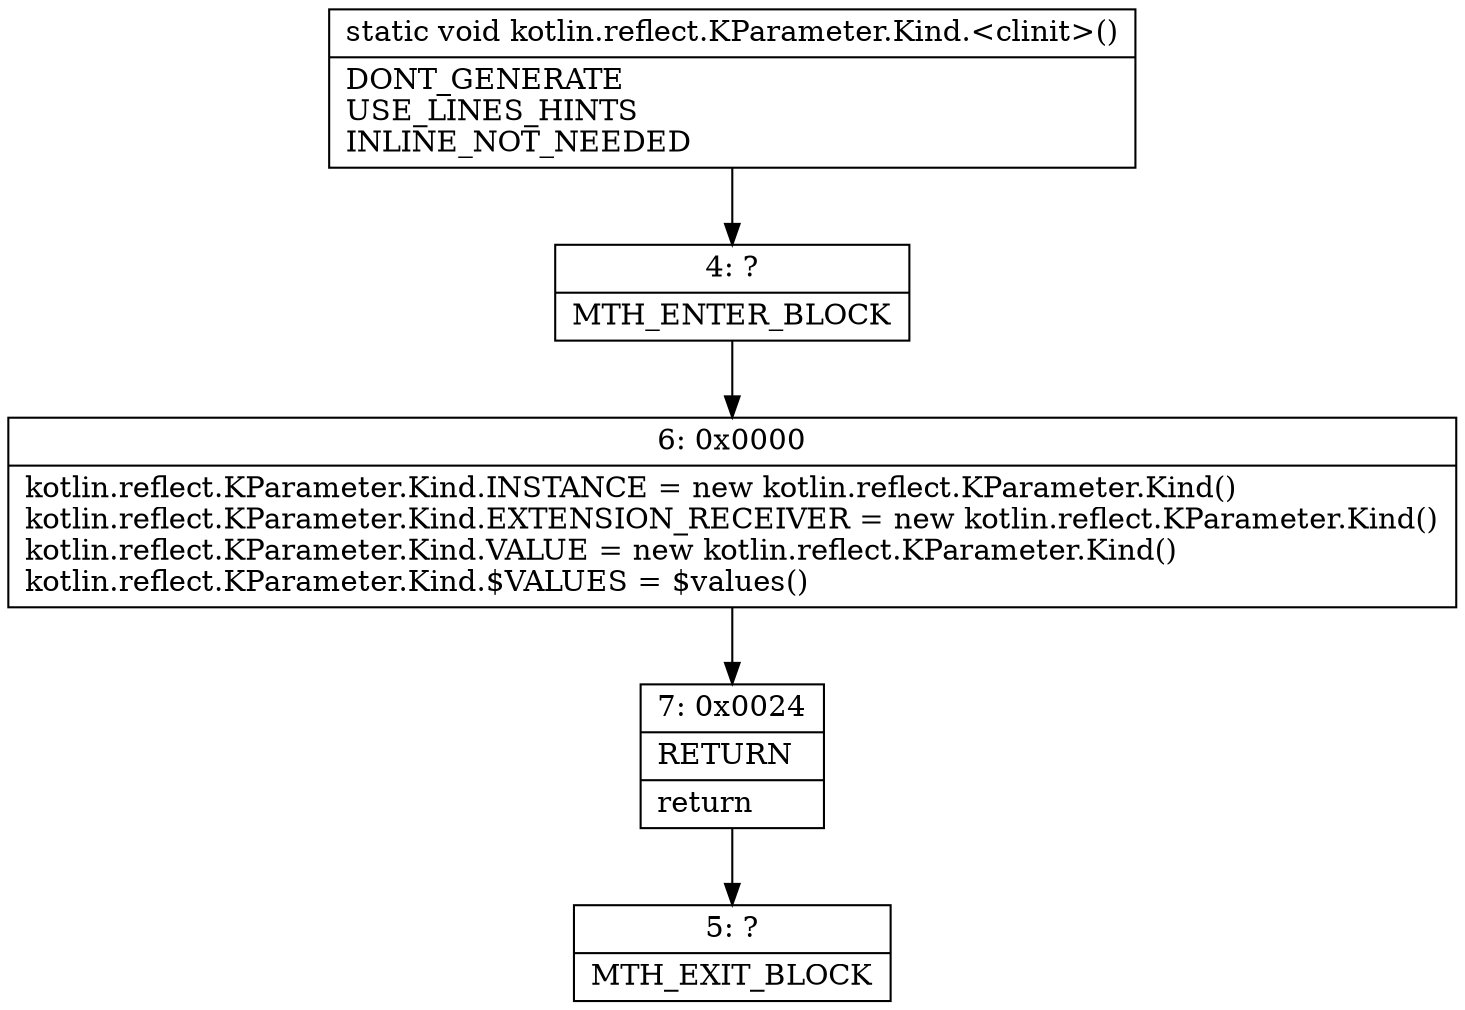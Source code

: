 digraph "CFG forkotlin.reflect.KParameter.Kind.\<clinit\>()V" {
Node_4 [shape=record,label="{4\:\ ?|MTH_ENTER_BLOCK\l}"];
Node_6 [shape=record,label="{6\:\ 0x0000|kotlin.reflect.KParameter.Kind.INSTANCE = new kotlin.reflect.KParameter.Kind()\lkotlin.reflect.KParameter.Kind.EXTENSION_RECEIVER = new kotlin.reflect.KParameter.Kind()\lkotlin.reflect.KParameter.Kind.VALUE = new kotlin.reflect.KParameter.Kind()\lkotlin.reflect.KParameter.Kind.$VALUES = $values()\l}"];
Node_7 [shape=record,label="{7\:\ 0x0024|RETURN\l|return\l}"];
Node_5 [shape=record,label="{5\:\ ?|MTH_EXIT_BLOCK\l}"];
MethodNode[shape=record,label="{static void kotlin.reflect.KParameter.Kind.\<clinit\>()  | DONT_GENERATE\lUSE_LINES_HINTS\lINLINE_NOT_NEEDED\l}"];
MethodNode -> Node_4;Node_4 -> Node_6;
Node_6 -> Node_7;
Node_7 -> Node_5;
}

